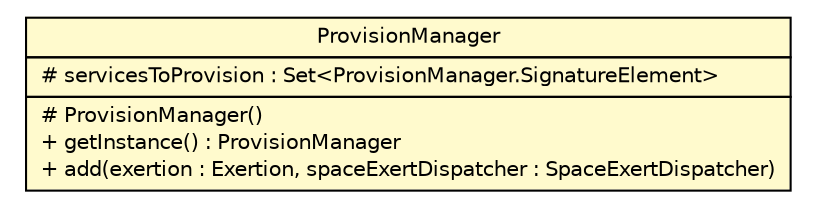 #!/usr/local/bin/dot
#
# Class diagram 
# Generated by UMLGraph version R5_6 (http://www.umlgraph.org/)
#

digraph G {
	edge [fontname="Helvetica",fontsize=10,labelfontname="Helvetica",labelfontsize=10];
	node [fontname="Helvetica",fontsize=10,shape=plaintext];
	nodesep=0.25;
	ranksep=0.5;
	// sorcer.core.dispatch.ProvisionManager
	c260623 [label=<<table title="sorcer.core.dispatch.ProvisionManager" border="0" cellborder="1" cellspacing="0" cellpadding="2" port="p" bgcolor="lemonChiffon" href="./ProvisionManager.html">
		<tr><td><table border="0" cellspacing="0" cellpadding="1">
<tr><td align="center" balign="center"> ProvisionManager </td></tr>
		</table></td></tr>
		<tr><td><table border="0" cellspacing="0" cellpadding="1">
<tr><td align="left" balign="left"> # servicesToProvision : Set&lt;ProvisionManager.SignatureElement&gt; </td></tr>
		</table></td></tr>
		<tr><td><table border="0" cellspacing="0" cellpadding="1">
<tr><td align="left" balign="left"> # ProvisionManager() </td></tr>
<tr><td align="left" balign="left"> + getInstance() : ProvisionManager </td></tr>
<tr><td align="left" balign="left"> + add(exertion : Exertion, spaceExertDispatcher : SpaceExertDispatcher) </td></tr>
		</table></td></tr>
		</table>>, URL="./ProvisionManager.html", fontname="Helvetica", fontcolor="black", fontsize=10.0];
}

